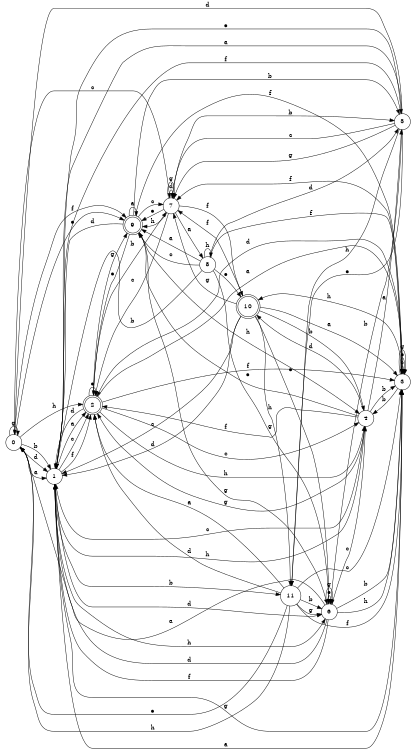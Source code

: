 digraph n10_3 {
__start0 [label="" shape="none"];

rankdir=LR;
size="8,5";

s0 [style="filled", color="black", fillcolor="white" shape="circle", label="0"];
s1 [style="filled", color="black", fillcolor="white" shape="circle", label="1"];
s2 [style="rounded,filled", color="black", fillcolor="white" shape="doublecircle", label="2"];
s3 [style="filled", color="black", fillcolor="white" shape="circle", label="3"];
s4 [style="filled", color="black", fillcolor="white" shape="circle", label="4"];
s5 [style="filled", color="black", fillcolor="white" shape="circle", label="5"];
s6 [style="filled", color="black", fillcolor="white" shape="circle", label="6"];
s7 [style="filled", color="black", fillcolor="white" shape="circle", label="7"];
s8 [style="filled", color="black", fillcolor="white" shape="circle", label="8"];
s9 [style="rounded,filled", color="black", fillcolor="white" shape="doublecircle", label="9"];
s10 [style="rounded,filled", color="black", fillcolor="white" shape="doublecircle", label="10"];
s11 [style="filled", color="black", fillcolor="white" shape="circle", label="11"];
s0 -> s1 [label="a"];
s0 -> s1 [label="b"];
s0 -> s7 [label="c"];
s0 -> s1 [label="d"];
s0 -> s9 [label="e"];
s0 -> s9 [label="f"];
s0 -> s0 [label="g"];
s0 -> s2 [label="h"];
s1 -> s2 [label="a"];
s1 -> s11 [label="b"];
s1 -> s2 [label="c"];
s1 -> s6 [label="d"];
s1 -> s5 [label="e"];
s1 -> s2 [label="f"];
s1 -> s3 [label="g"];
s1 -> s6 [label="h"];
s2 -> s3 [label="a"];
s2 -> s7 [label="b"];
s2 -> s4 [label="c"];
s2 -> s1 [label="d"];
s2 -> s2 [label="e"];
s2 -> s3 [label="f"];
s2 -> s9 [label="g"];
s2 -> s4 [label="h"];
s3 -> s1 [label="a"];
s3 -> s4 [label="b"];
s3 -> s3 [label="c"];
s3 -> s2 [label="d"];
s3 -> s3 [label="e"];
s3 -> s7 [label="f"];
s3 -> s3 [label="g"];
s3 -> s10 [label="h"];
s4 -> s5 [label="a"];
s4 -> s3 [label="b"];
s4 -> s1 [label="c"];
s4 -> s10 [label="d"];
s4 -> s9 [label="e"];
s4 -> s2 [label="f"];
s4 -> s2 [label="g"];
s4 -> s1 [label="h"];
s5 -> s1 [label="a"];
s5 -> s6 [label="b"];
s5 -> s7 [label="c"];
s5 -> s0 [label="d"];
s5 -> s11 [label="e"];
s5 -> s1 [label="f"];
s5 -> s7 [label="g"];
s5 -> s11 [label="h"];
s6 -> s0 [label="a"];
s6 -> s3 [label="b"];
s6 -> s4 [label="c"];
s6 -> s1 [label="d"];
s6 -> s6 [label="e"];
s6 -> s1 [label="f"];
s6 -> s6 [label="g"];
s6 -> s3 [label="h"];
s7 -> s8 [label="a"];
s7 -> s5 [label="b"];
s7 -> s2 [label="c"];
s7 -> s7 [label="d"];
s7 -> s9 [label="e"];
s7 -> s10 [label="f"];
s7 -> s7 [label="g"];
s7 -> s9 [label="h"];
s8 -> s9 [label="a"];
s8 -> s1 [label="b"];
s8 -> s9 [label="c"];
s8 -> s5 [label="d"];
s8 -> s10 [label="e"];
s8 -> s3 [label="f"];
s8 -> s6 [label="g"];
s8 -> s8 [label="h"];
s9 -> s9 [label="a"];
s9 -> s5 [label="b"];
s9 -> s7 [label="c"];
s9 -> s1 [label="d"];
s9 -> s2 [label="e"];
s9 -> s3 [label="f"];
s9 -> s6 [label="g"];
s9 -> s4 [label="h"];
s10 -> s3 [label="a"];
s10 -> s4 [label="b"];
s10 -> s1 [label="c"];
s10 -> s1 [label="d"];
s10 -> s6 [label="e"];
s10 -> s7 [label="f"];
s10 -> s7 [label="g"];
s10 -> s11 [label="h"];
s11 -> s2 [label="a"];
s11 -> s6 [label="b"];
s11 -> s3 [label="c"];
s11 -> s2 [label="d"];
s11 -> s0 [label="e"];
s11 -> s3 [label="f"];
s11 -> s6 [label="g"];
s11 -> s0 [label="h"];

}